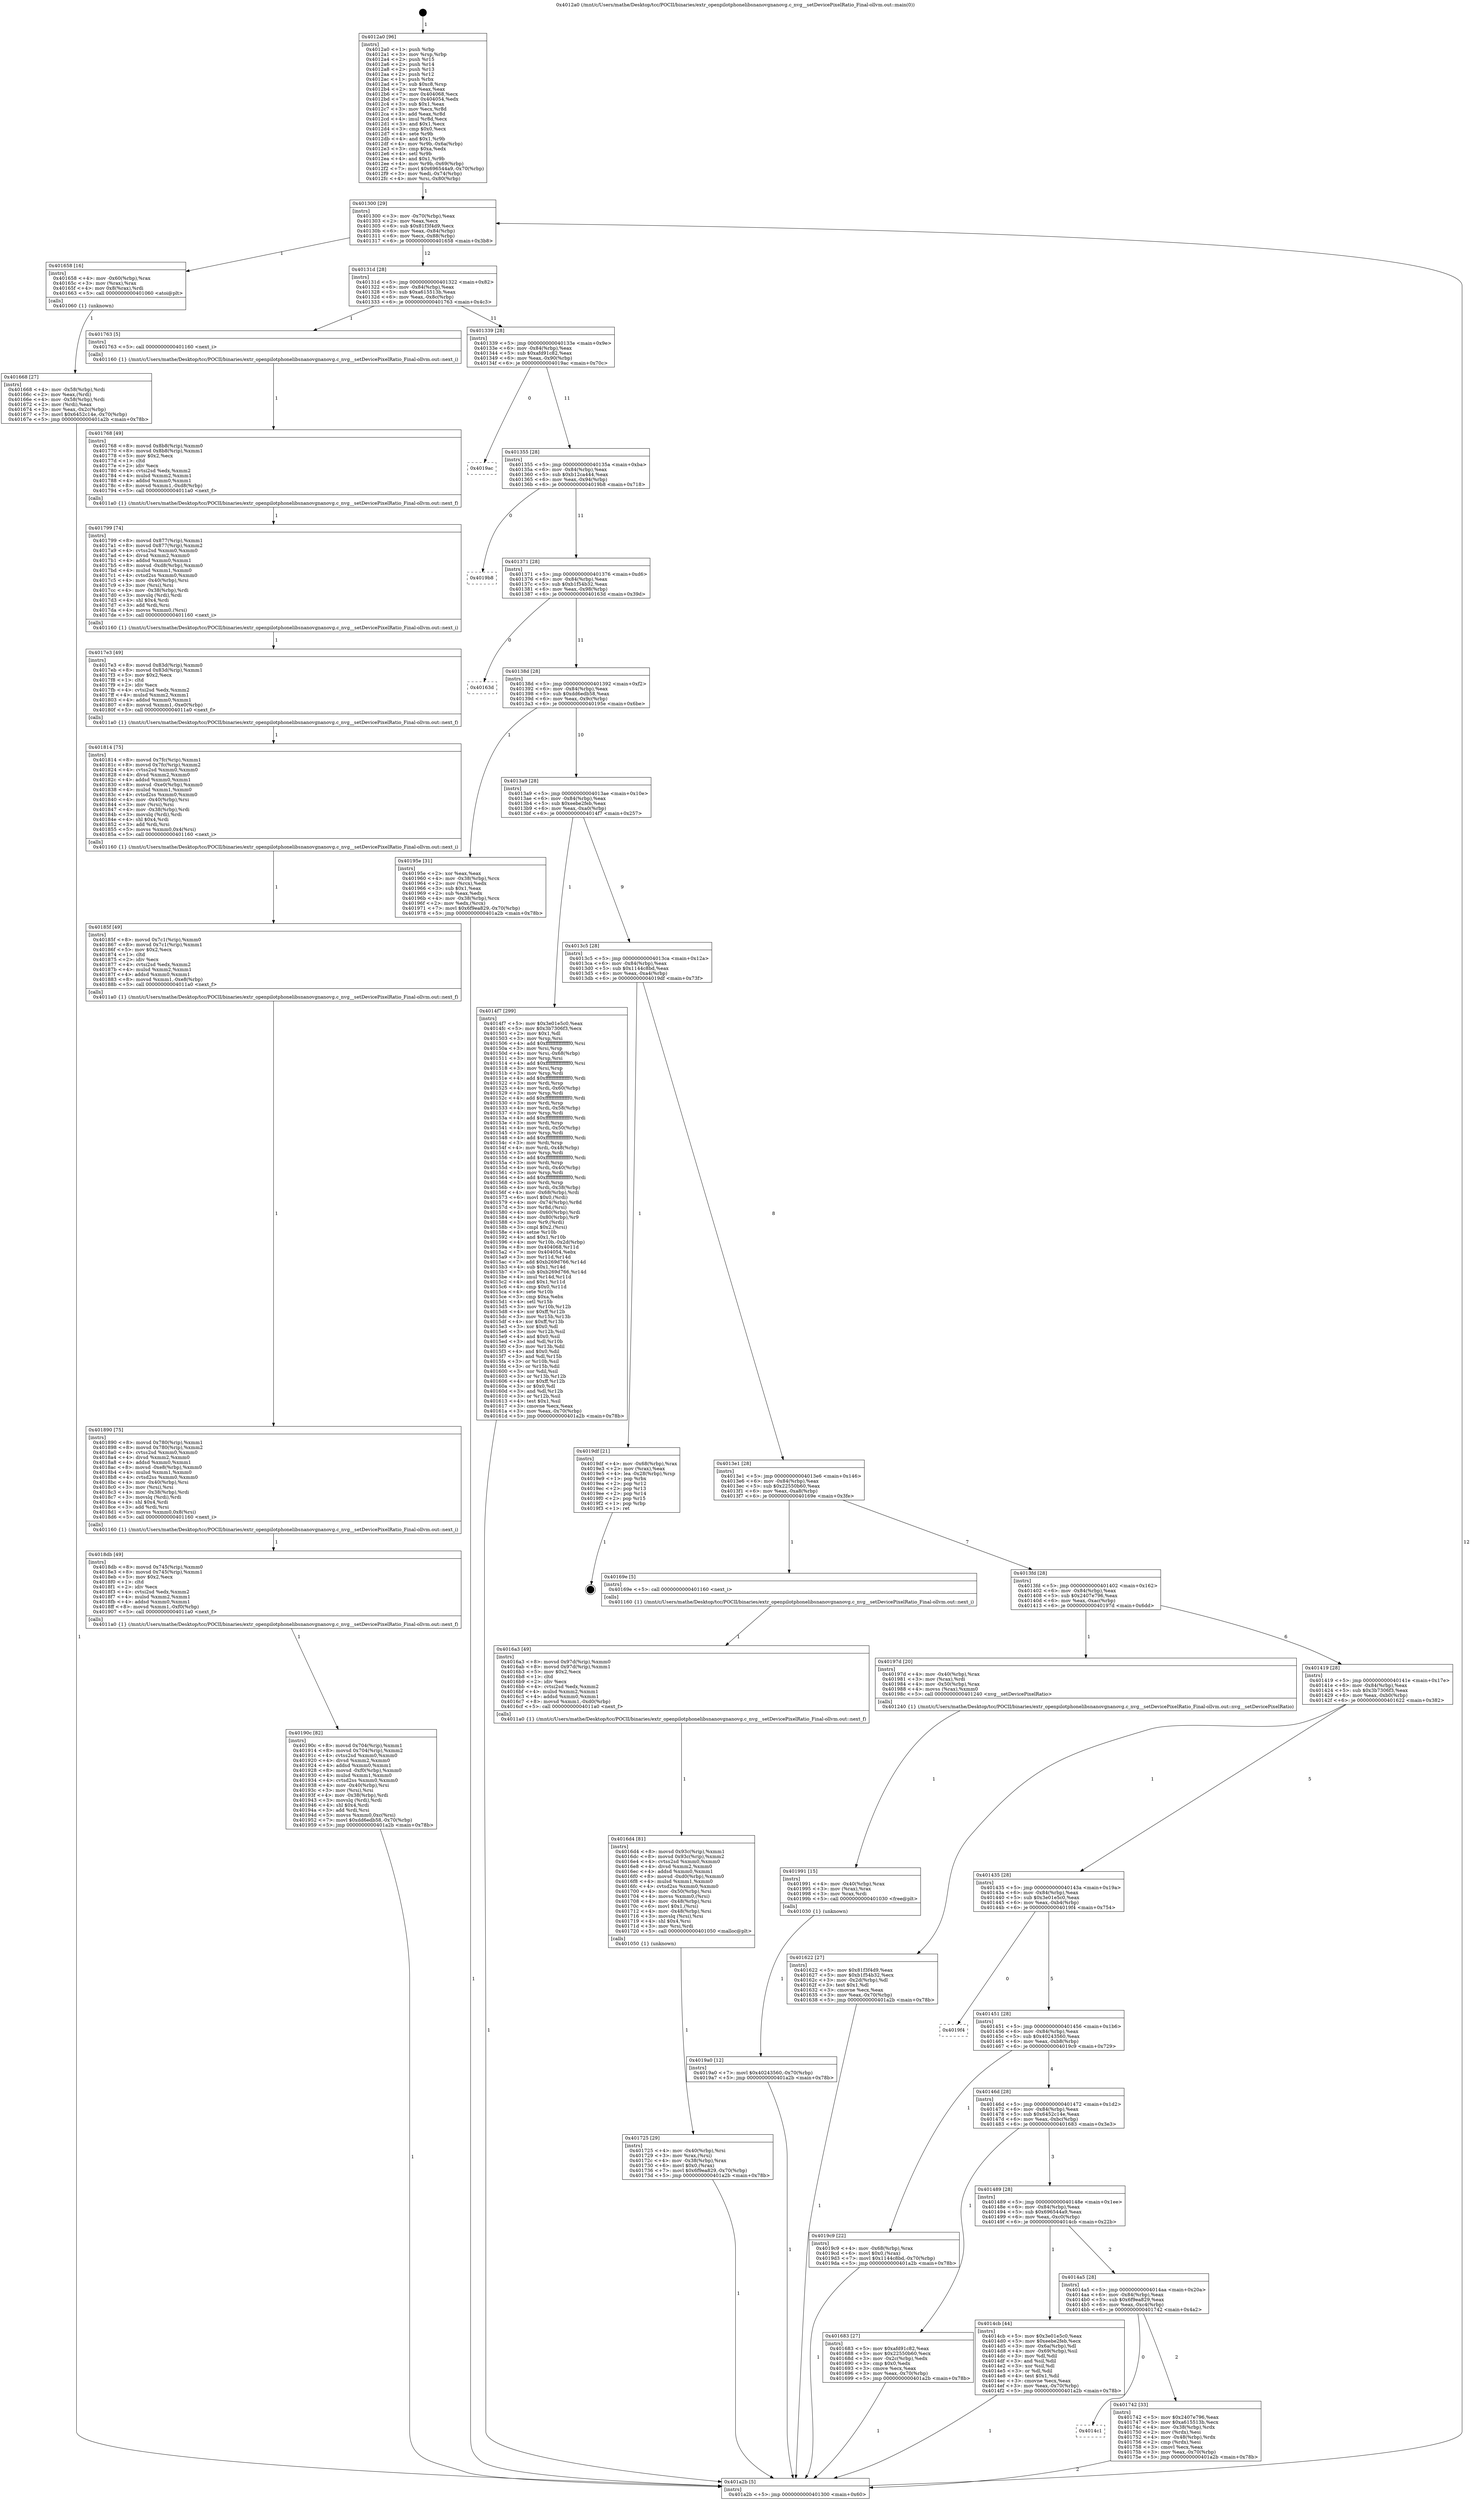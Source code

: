 digraph "0x4012a0" {
  label = "0x4012a0 (/mnt/c/Users/mathe/Desktop/tcc/POCII/binaries/extr_openpilotphonelibsnanovgnanovg.c_nvg__setDevicePixelRatio_Final-ollvm.out::main(0))"
  labelloc = "t"
  node[shape=record]

  Entry [label="",width=0.3,height=0.3,shape=circle,fillcolor=black,style=filled]
  "0x401300" [label="{
     0x401300 [29]\l
     | [instrs]\l
     &nbsp;&nbsp;0x401300 \<+3\>: mov -0x70(%rbp),%eax\l
     &nbsp;&nbsp;0x401303 \<+2\>: mov %eax,%ecx\l
     &nbsp;&nbsp;0x401305 \<+6\>: sub $0x81f3f4d9,%ecx\l
     &nbsp;&nbsp;0x40130b \<+6\>: mov %eax,-0x84(%rbp)\l
     &nbsp;&nbsp;0x401311 \<+6\>: mov %ecx,-0x88(%rbp)\l
     &nbsp;&nbsp;0x401317 \<+6\>: je 0000000000401658 \<main+0x3b8\>\l
  }"]
  "0x401658" [label="{
     0x401658 [16]\l
     | [instrs]\l
     &nbsp;&nbsp;0x401658 \<+4\>: mov -0x60(%rbp),%rax\l
     &nbsp;&nbsp;0x40165c \<+3\>: mov (%rax),%rax\l
     &nbsp;&nbsp;0x40165f \<+4\>: mov 0x8(%rax),%rdi\l
     &nbsp;&nbsp;0x401663 \<+5\>: call 0000000000401060 \<atoi@plt\>\l
     | [calls]\l
     &nbsp;&nbsp;0x401060 \{1\} (unknown)\l
  }"]
  "0x40131d" [label="{
     0x40131d [28]\l
     | [instrs]\l
     &nbsp;&nbsp;0x40131d \<+5\>: jmp 0000000000401322 \<main+0x82\>\l
     &nbsp;&nbsp;0x401322 \<+6\>: mov -0x84(%rbp),%eax\l
     &nbsp;&nbsp;0x401328 \<+5\>: sub $0xa615513b,%eax\l
     &nbsp;&nbsp;0x40132d \<+6\>: mov %eax,-0x8c(%rbp)\l
     &nbsp;&nbsp;0x401333 \<+6\>: je 0000000000401763 \<main+0x4c3\>\l
  }"]
  Exit [label="",width=0.3,height=0.3,shape=circle,fillcolor=black,style=filled,peripheries=2]
  "0x401763" [label="{
     0x401763 [5]\l
     | [instrs]\l
     &nbsp;&nbsp;0x401763 \<+5\>: call 0000000000401160 \<next_i\>\l
     | [calls]\l
     &nbsp;&nbsp;0x401160 \{1\} (/mnt/c/Users/mathe/Desktop/tcc/POCII/binaries/extr_openpilotphonelibsnanovgnanovg.c_nvg__setDevicePixelRatio_Final-ollvm.out::next_i)\l
  }"]
  "0x401339" [label="{
     0x401339 [28]\l
     | [instrs]\l
     &nbsp;&nbsp;0x401339 \<+5\>: jmp 000000000040133e \<main+0x9e\>\l
     &nbsp;&nbsp;0x40133e \<+6\>: mov -0x84(%rbp),%eax\l
     &nbsp;&nbsp;0x401344 \<+5\>: sub $0xafd91c82,%eax\l
     &nbsp;&nbsp;0x401349 \<+6\>: mov %eax,-0x90(%rbp)\l
     &nbsp;&nbsp;0x40134f \<+6\>: je 00000000004019ac \<main+0x70c\>\l
  }"]
  "0x4019a0" [label="{
     0x4019a0 [12]\l
     | [instrs]\l
     &nbsp;&nbsp;0x4019a0 \<+7\>: movl $0x40243560,-0x70(%rbp)\l
     &nbsp;&nbsp;0x4019a7 \<+5\>: jmp 0000000000401a2b \<main+0x78b\>\l
  }"]
  "0x4019ac" [label="{
     0x4019ac\l
  }", style=dashed]
  "0x401355" [label="{
     0x401355 [28]\l
     | [instrs]\l
     &nbsp;&nbsp;0x401355 \<+5\>: jmp 000000000040135a \<main+0xba\>\l
     &nbsp;&nbsp;0x40135a \<+6\>: mov -0x84(%rbp),%eax\l
     &nbsp;&nbsp;0x401360 \<+5\>: sub $0xb12ca444,%eax\l
     &nbsp;&nbsp;0x401365 \<+6\>: mov %eax,-0x94(%rbp)\l
     &nbsp;&nbsp;0x40136b \<+6\>: je 00000000004019b8 \<main+0x718\>\l
  }"]
  "0x401991" [label="{
     0x401991 [15]\l
     | [instrs]\l
     &nbsp;&nbsp;0x401991 \<+4\>: mov -0x40(%rbp),%rax\l
     &nbsp;&nbsp;0x401995 \<+3\>: mov (%rax),%rax\l
     &nbsp;&nbsp;0x401998 \<+3\>: mov %rax,%rdi\l
     &nbsp;&nbsp;0x40199b \<+5\>: call 0000000000401030 \<free@plt\>\l
     | [calls]\l
     &nbsp;&nbsp;0x401030 \{1\} (unknown)\l
  }"]
  "0x4019b8" [label="{
     0x4019b8\l
  }", style=dashed]
  "0x401371" [label="{
     0x401371 [28]\l
     | [instrs]\l
     &nbsp;&nbsp;0x401371 \<+5\>: jmp 0000000000401376 \<main+0xd6\>\l
     &nbsp;&nbsp;0x401376 \<+6\>: mov -0x84(%rbp),%eax\l
     &nbsp;&nbsp;0x40137c \<+5\>: sub $0xb1f54b32,%eax\l
     &nbsp;&nbsp;0x401381 \<+6\>: mov %eax,-0x98(%rbp)\l
     &nbsp;&nbsp;0x401387 \<+6\>: je 000000000040163d \<main+0x39d\>\l
  }"]
  "0x40190c" [label="{
     0x40190c [82]\l
     | [instrs]\l
     &nbsp;&nbsp;0x40190c \<+8\>: movsd 0x704(%rip),%xmm1\l
     &nbsp;&nbsp;0x401914 \<+8\>: movsd 0x704(%rip),%xmm2\l
     &nbsp;&nbsp;0x40191c \<+4\>: cvtss2sd %xmm0,%xmm0\l
     &nbsp;&nbsp;0x401920 \<+4\>: divsd %xmm2,%xmm0\l
     &nbsp;&nbsp;0x401924 \<+4\>: addsd %xmm0,%xmm1\l
     &nbsp;&nbsp;0x401928 \<+8\>: movsd -0xf0(%rbp),%xmm0\l
     &nbsp;&nbsp;0x401930 \<+4\>: mulsd %xmm1,%xmm0\l
     &nbsp;&nbsp;0x401934 \<+4\>: cvtsd2ss %xmm0,%xmm0\l
     &nbsp;&nbsp;0x401938 \<+4\>: mov -0x40(%rbp),%rsi\l
     &nbsp;&nbsp;0x40193c \<+3\>: mov (%rsi),%rsi\l
     &nbsp;&nbsp;0x40193f \<+4\>: mov -0x38(%rbp),%rdi\l
     &nbsp;&nbsp;0x401943 \<+3\>: movslq (%rdi),%rdi\l
     &nbsp;&nbsp;0x401946 \<+4\>: shl $0x4,%rdi\l
     &nbsp;&nbsp;0x40194a \<+3\>: add %rdi,%rsi\l
     &nbsp;&nbsp;0x40194d \<+5\>: movss %xmm0,0xc(%rsi)\l
     &nbsp;&nbsp;0x401952 \<+7\>: movl $0xdd6edb58,-0x70(%rbp)\l
     &nbsp;&nbsp;0x401959 \<+5\>: jmp 0000000000401a2b \<main+0x78b\>\l
  }"]
  "0x40163d" [label="{
     0x40163d\l
  }", style=dashed]
  "0x40138d" [label="{
     0x40138d [28]\l
     | [instrs]\l
     &nbsp;&nbsp;0x40138d \<+5\>: jmp 0000000000401392 \<main+0xf2\>\l
     &nbsp;&nbsp;0x401392 \<+6\>: mov -0x84(%rbp),%eax\l
     &nbsp;&nbsp;0x401398 \<+5\>: sub $0xdd6edb58,%eax\l
     &nbsp;&nbsp;0x40139d \<+6\>: mov %eax,-0x9c(%rbp)\l
     &nbsp;&nbsp;0x4013a3 \<+6\>: je 000000000040195e \<main+0x6be\>\l
  }"]
  "0x4018db" [label="{
     0x4018db [49]\l
     | [instrs]\l
     &nbsp;&nbsp;0x4018db \<+8\>: movsd 0x745(%rip),%xmm0\l
     &nbsp;&nbsp;0x4018e3 \<+8\>: movsd 0x745(%rip),%xmm1\l
     &nbsp;&nbsp;0x4018eb \<+5\>: mov $0x2,%ecx\l
     &nbsp;&nbsp;0x4018f0 \<+1\>: cltd\l
     &nbsp;&nbsp;0x4018f1 \<+2\>: idiv %ecx\l
     &nbsp;&nbsp;0x4018f3 \<+4\>: cvtsi2sd %edx,%xmm2\l
     &nbsp;&nbsp;0x4018f7 \<+4\>: mulsd %xmm2,%xmm1\l
     &nbsp;&nbsp;0x4018fb \<+4\>: addsd %xmm0,%xmm1\l
     &nbsp;&nbsp;0x4018ff \<+8\>: movsd %xmm1,-0xf0(%rbp)\l
     &nbsp;&nbsp;0x401907 \<+5\>: call 00000000004011a0 \<next_f\>\l
     | [calls]\l
     &nbsp;&nbsp;0x4011a0 \{1\} (/mnt/c/Users/mathe/Desktop/tcc/POCII/binaries/extr_openpilotphonelibsnanovgnanovg.c_nvg__setDevicePixelRatio_Final-ollvm.out::next_f)\l
  }"]
  "0x40195e" [label="{
     0x40195e [31]\l
     | [instrs]\l
     &nbsp;&nbsp;0x40195e \<+2\>: xor %eax,%eax\l
     &nbsp;&nbsp;0x401960 \<+4\>: mov -0x38(%rbp),%rcx\l
     &nbsp;&nbsp;0x401964 \<+2\>: mov (%rcx),%edx\l
     &nbsp;&nbsp;0x401966 \<+3\>: sub $0x1,%eax\l
     &nbsp;&nbsp;0x401969 \<+2\>: sub %eax,%edx\l
     &nbsp;&nbsp;0x40196b \<+4\>: mov -0x38(%rbp),%rcx\l
     &nbsp;&nbsp;0x40196f \<+2\>: mov %edx,(%rcx)\l
     &nbsp;&nbsp;0x401971 \<+7\>: movl $0x6f9ea829,-0x70(%rbp)\l
     &nbsp;&nbsp;0x401978 \<+5\>: jmp 0000000000401a2b \<main+0x78b\>\l
  }"]
  "0x4013a9" [label="{
     0x4013a9 [28]\l
     | [instrs]\l
     &nbsp;&nbsp;0x4013a9 \<+5\>: jmp 00000000004013ae \<main+0x10e\>\l
     &nbsp;&nbsp;0x4013ae \<+6\>: mov -0x84(%rbp),%eax\l
     &nbsp;&nbsp;0x4013b4 \<+5\>: sub $0xeebe2feb,%eax\l
     &nbsp;&nbsp;0x4013b9 \<+6\>: mov %eax,-0xa0(%rbp)\l
     &nbsp;&nbsp;0x4013bf \<+6\>: je 00000000004014f7 \<main+0x257\>\l
  }"]
  "0x401890" [label="{
     0x401890 [75]\l
     | [instrs]\l
     &nbsp;&nbsp;0x401890 \<+8\>: movsd 0x780(%rip),%xmm1\l
     &nbsp;&nbsp;0x401898 \<+8\>: movsd 0x780(%rip),%xmm2\l
     &nbsp;&nbsp;0x4018a0 \<+4\>: cvtss2sd %xmm0,%xmm0\l
     &nbsp;&nbsp;0x4018a4 \<+4\>: divsd %xmm2,%xmm0\l
     &nbsp;&nbsp;0x4018a8 \<+4\>: addsd %xmm0,%xmm1\l
     &nbsp;&nbsp;0x4018ac \<+8\>: movsd -0xe8(%rbp),%xmm0\l
     &nbsp;&nbsp;0x4018b4 \<+4\>: mulsd %xmm1,%xmm0\l
     &nbsp;&nbsp;0x4018b8 \<+4\>: cvtsd2ss %xmm0,%xmm0\l
     &nbsp;&nbsp;0x4018bc \<+4\>: mov -0x40(%rbp),%rsi\l
     &nbsp;&nbsp;0x4018c0 \<+3\>: mov (%rsi),%rsi\l
     &nbsp;&nbsp;0x4018c3 \<+4\>: mov -0x38(%rbp),%rdi\l
     &nbsp;&nbsp;0x4018c7 \<+3\>: movslq (%rdi),%rdi\l
     &nbsp;&nbsp;0x4018ca \<+4\>: shl $0x4,%rdi\l
     &nbsp;&nbsp;0x4018ce \<+3\>: add %rdi,%rsi\l
     &nbsp;&nbsp;0x4018d1 \<+5\>: movss %xmm0,0x8(%rsi)\l
     &nbsp;&nbsp;0x4018d6 \<+5\>: call 0000000000401160 \<next_i\>\l
     | [calls]\l
     &nbsp;&nbsp;0x401160 \{1\} (/mnt/c/Users/mathe/Desktop/tcc/POCII/binaries/extr_openpilotphonelibsnanovgnanovg.c_nvg__setDevicePixelRatio_Final-ollvm.out::next_i)\l
  }"]
  "0x4014f7" [label="{
     0x4014f7 [299]\l
     | [instrs]\l
     &nbsp;&nbsp;0x4014f7 \<+5\>: mov $0x3e01e5c0,%eax\l
     &nbsp;&nbsp;0x4014fc \<+5\>: mov $0x3b7306f3,%ecx\l
     &nbsp;&nbsp;0x401501 \<+2\>: mov $0x1,%dl\l
     &nbsp;&nbsp;0x401503 \<+3\>: mov %rsp,%rsi\l
     &nbsp;&nbsp;0x401506 \<+4\>: add $0xfffffffffffffff0,%rsi\l
     &nbsp;&nbsp;0x40150a \<+3\>: mov %rsi,%rsp\l
     &nbsp;&nbsp;0x40150d \<+4\>: mov %rsi,-0x68(%rbp)\l
     &nbsp;&nbsp;0x401511 \<+3\>: mov %rsp,%rsi\l
     &nbsp;&nbsp;0x401514 \<+4\>: add $0xfffffffffffffff0,%rsi\l
     &nbsp;&nbsp;0x401518 \<+3\>: mov %rsi,%rsp\l
     &nbsp;&nbsp;0x40151b \<+3\>: mov %rsp,%rdi\l
     &nbsp;&nbsp;0x40151e \<+4\>: add $0xfffffffffffffff0,%rdi\l
     &nbsp;&nbsp;0x401522 \<+3\>: mov %rdi,%rsp\l
     &nbsp;&nbsp;0x401525 \<+4\>: mov %rdi,-0x60(%rbp)\l
     &nbsp;&nbsp;0x401529 \<+3\>: mov %rsp,%rdi\l
     &nbsp;&nbsp;0x40152c \<+4\>: add $0xfffffffffffffff0,%rdi\l
     &nbsp;&nbsp;0x401530 \<+3\>: mov %rdi,%rsp\l
     &nbsp;&nbsp;0x401533 \<+4\>: mov %rdi,-0x58(%rbp)\l
     &nbsp;&nbsp;0x401537 \<+3\>: mov %rsp,%rdi\l
     &nbsp;&nbsp;0x40153a \<+4\>: add $0xfffffffffffffff0,%rdi\l
     &nbsp;&nbsp;0x40153e \<+3\>: mov %rdi,%rsp\l
     &nbsp;&nbsp;0x401541 \<+4\>: mov %rdi,-0x50(%rbp)\l
     &nbsp;&nbsp;0x401545 \<+3\>: mov %rsp,%rdi\l
     &nbsp;&nbsp;0x401548 \<+4\>: add $0xfffffffffffffff0,%rdi\l
     &nbsp;&nbsp;0x40154c \<+3\>: mov %rdi,%rsp\l
     &nbsp;&nbsp;0x40154f \<+4\>: mov %rdi,-0x48(%rbp)\l
     &nbsp;&nbsp;0x401553 \<+3\>: mov %rsp,%rdi\l
     &nbsp;&nbsp;0x401556 \<+4\>: add $0xfffffffffffffff0,%rdi\l
     &nbsp;&nbsp;0x40155a \<+3\>: mov %rdi,%rsp\l
     &nbsp;&nbsp;0x40155d \<+4\>: mov %rdi,-0x40(%rbp)\l
     &nbsp;&nbsp;0x401561 \<+3\>: mov %rsp,%rdi\l
     &nbsp;&nbsp;0x401564 \<+4\>: add $0xfffffffffffffff0,%rdi\l
     &nbsp;&nbsp;0x401568 \<+3\>: mov %rdi,%rsp\l
     &nbsp;&nbsp;0x40156b \<+4\>: mov %rdi,-0x38(%rbp)\l
     &nbsp;&nbsp;0x40156f \<+4\>: mov -0x68(%rbp),%rdi\l
     &nbsp;&nbsp;0x401573 \<+6\>: movl $0x0,(%rdi)\l
     &nbsp;&nbsp;0x401579 \<+4\>: mov -0x74(%rbp),%r8d\l
     &nbsp;&nbsp;0x40157d \<+3\>: mov %r8d,(%rsi)\l
     &nbsp;&nbsp;0x401580 \<+4\>: mov -0x60(%rbp),%rdi\l
     &nbsp;&nbsp;0x401584 \<+4\>: mov -0x80(%rbp),%r9\l
     &nbsp;&nbsp;0x401588 \<+3\>: mov %r9,(%rdi)\l
     &nbsp;&nbsp;0x40158b \<+3\>: cmpl $0x2,(%rsi)\l
     &nbsp;&nbsp;0x40158e \<+4\>: setne %r10b\l
     &nbsp;&nbsp;0x401592 \<+4\>: and $0x1,%r10b\l
     &nbsp;&nbsp;0x401596 \<+4\>: mov %r10b,-0x2d(%rbp)\l
     &nbsp;&nbsp;0x40159a \<+8\>: mov 0x404068,%r11d\l
     &nbsp;&nbsp;0x4015a2 \<+7\>: mov 0x404054,%ebx\l
     &nbsp;&nbsp;0x4015a9 \<+3\>: mov %r11d,%r14d\l
     &nbsp;&nbsp;0x4015ac \<+7\>: add $0xb269d766,%r14d\l
     &nbsp;&nbsp;0x4015b3 \<+4\>: sub $0x1,%r14d\l
     &nbsp;&nbsp;0x4015b7 \<+7\>: sub $0xb269d766,%r14d\l
     &nbsp;&nbsp;0x4015be \<+4\>: imul %r14d,%r11d\l
     &nbsp;&nbsp;0x4015c2 \<+4\>: and $0x1,%r11d\l
     &nbsp;&nbsp;0x4015c6 \<+4\>: cmp $0x0,%r11d\l
     &nbsp;&nbsp;0x4015ca \<+4\>: sete %r10b\l
     &nbsp;&nbsp;0x4015ce \<+3\>: cmp $0xa,%ebx\l
     &nbsp;&nbsp;0x4015d1 \<+4\>: setl %r15b\l
     &nbsp;&nbsp;0x4015d5 \<+3\>: mov %r10b,%r12b\l
     &nbsp;&nbsp;0x4015d8 \<+4\>: xor $0xff,%r12b\l
     &nbsp;&nbsp;0x4015dc \<+3\>: mov %r15b,%r13b\l
     &nbsp;&nbsp;0x4015df \<+4\>: xor $0xff,%r13b\l
     &nbsp;&nbsp;0x4015e3 \<+3\>: xor $0x0,%dl\l
     &nbsp;&nbsp;0x4015e6 \<+3\>: mov %r12b,%sil\l
     &nbsp;&nbsp;0x4015e9 \<+4\>: and $0x0,%sil\l
     &nbsp;&nbsp;0x4015ed \<+3\>: and %dl,%r10b\l
     &nbsp;&nbsp;0x4015f0 \<+3\>: mov %r13b,%dil\l
     &nbsp;&nbsp;0x4015f3 \<+4\>: and $0x0,%dil\l
     &nbsp;&nbsp;0x4015f7 \<+3\>: and %dl,%r15b\l
     &nbsp;&nbsp;0x4015fa \<+3\>: or %r10b,%sil\l
     &nbsp;&nbsp;0x4015fd \<+3\>: or %r15b,%dil\l
     &nbsp;&nbsp;0x401600 \<+3\>: xor %dil,%sil\l
     &nbsp;&nbsp;0x401603 \<+3\>: or %r13b,%r12b\l
     &nbsp;&nbsp;0x401606 \<+4\>: xor $0xff,%r12b\l
     &nbsp;&nbsp;0x40160a \<+3\>: or $0x0,%dl\l
     &nbsp;&nbsp;0x40160d \<+3\>: and %dl,%r12b\l
     &nbsp;&nbsp;0x401610 \<+3\>: or %r12b,%sil\l
     &nbsp;&nbsp;0x401613 \<+4\>: test $0x1,%sil\l
     &nbsp;&nbsp;0x401617 \<+3\>: cmovne %ecx,%eax\l
     &nbsp;&nbsp;0x40161a \<+3\>: mov %eax,-0x70(%rbp)\l
     &nbsp;&nbsp;0x40161d \<+5\>: jmp 0000000000401a2b \<main+0x78b\>\l
  }"]
  "0x4013c5" [label="{
     0x4013c5 [28]\l
     | [instrs]\l
     &nbsp;&nbsp;0x4013c5 \<+5\>: jmp 00000000004013ca \<main+0x12a\>\l
     &nbsp;&nbsp;0x4013ca \<+6\>: mov -0x84(%rbp),%eax\l
     &nbsp;&nbsp;0x4013d0 \<+5\>: sub $0x1144c8bd,%eax\l
     &nbsp;&nbsp;0x4013d5 \<+6\>: mov %eax,-0xa4(%rbp)\l
     &nbsp;&nbsp;0x4013db \<+6\>: je 00000000004019df \<main+0x73f\>\l
  }"]
  "0x40185f" [label="{
     0x40185f [49]\l
     | [instrs]\l
     &nbsp;&nbsp;0x40185f \<+8\>: movsd 0x7c1(%rip),%xmm0\l
     &nbsp;&nbsp;0x401867 \<+8\>: movsd 0x7c1(%rip),%xmm1\l
     &nbsp;&nbsp;0x40186f \<+5\>: mov $0x2,%ecx\l
     &nbsp;&nbsp;0x401874 \<+1\>: cltd\l
     &nbsp;&nbsp;0x401875 \<+2\>: idiv %ecx\l
     &nbsp;&nbsp;0x401877 \<+4\>: cvtsi2sd %edx,%xmm2\l
     &nbsp;&nbsp;0x40187b \<+4\>: mulsd %xmm2,%xmm1\l
     &nbsp;&nbsp;0x40187f \<+4\>: addsd %xmm0,%xmm1\l
     &nbsp;&nbsp;0x401883 \<+8\>: movsd %xmm1,-0xe8(%rbp)\l
     &nbsp;&nbsp;0x40188b \<+5\>: call 00000000004011a0 \<next_f\>\l
     | [calls]\l
     &nbsp;&nbsp;0x4011a0 \{1\} (/mnt/c/Users/mathe/Desktop/tcc/POCII/binaries/extr_openpilotphonelibsnanovgnanovg.c_nvg__setDevicePixelRatio_Final-ollvm.out::next_f)\l
  }"]
  "0x4019df" [label="{
     0x4019df [21]\l
     | [instrs]\l
     &nbsp;&nbsp;0x4019df \<+4\>: mov -0x68(%rbp),%rax\l
     &nbsp;&nbsp;0x4019e3 \<+2\>: mov (%rax),%eax\l
     &nbsp;&nbsp;0x4019e5 \<+4\>: lea -0x28(%rbp),%rsp\l
     &nbsp;&nbsp;0x4019e9 \<+1\>: pop %rbx\l
     &nbsp;&nbsp;0x4019ea \<+2\>: pop %r12\l
     &nbsp;&nbsp;0x4019ec \<+2\>: pop %r13\l
     &nbsp;&nbsp;0x4019ee \<+2\>: pop %r14\l
     &nbsp;&nbsp;0x4019f0 \<+2\>: pop %r15\l
     &nbsp;&nbsp;0x4019f2 \<+1\>: pop %rbp\l
     &nbsp;&nbsp;0x4019f3 \<+1\>: ret\l
  }"]
  "0x4013e1" [label="{
     0x4013e1 [28]\l
     | [instrs]\l
     &nbsp;&nbsp;0x4013e1 \<+5\>: jmp 00000000004013e6 \<main+0x146\>\l
     &nbsp;&nbsp;0x4013e6 \<+6\>: mov -0x84(%rbp),%eax\l
     &nbsp;&nbsp;0x4013ec \<+5\>: sub $0x22550b60,%eax\l
     &nbsp;&nbsp;0x4013f1 \<+6\>: mov %eax,-0xa8(%rbp)\l
     &nbsp;&nbsp;0x4013f7 \<+6\>: je 000000000040169e \<main+0x3fe\>\l
  }"]
  "0x401814" [label="{
     0x401814 [75]\l
     | [instrs]\l
     &nbsp;&nbsp;0x401814 \<+8\>: movsd 0x7fc(%rip),%xmm1\l
     &nbsp;&nbsp;0x40181c \<+8\>: movsd 0x7fc(%rip),%xmm2\l
     &nbsp;&nbsp;0x401824 \<+4\>: cvtss2sd %xmm0,%xmm0\l
     &nbsp;&nbsp;0x401828 \<+4\>: divsd %xmm2,%xmm0\l
     &nbsp;&nbsp;0x40182c \<+4\>: addsd %xmm0,%xmm1\l
     &nbsp;&nbsp;0x401830 \<+8\>: movsd -0xe0(%rbp),%xmm0\l
     &nbsp;&nbsp;0x401838 \<+4\>: mulsd %xmm1,%xmm0\l
     &nbsp;&nbsp;0x40183c \<+4\>: cvtsd2ss %xmm0,%xmm0\l
     &nbsp;&nbsp;0x401840 \<+4\>: mov -0x40(%rbp),%rsi\l
     &nbsp;&nbsp;0x401844 \<+3\>: mov (%rsi),%rsi\l
     &nbsp;&nbsp;0x401847 \<+4\>: mov -0x38(%rbp),%rdi\l
     &nbsp;&nbsp;0x40184b \<+3\>: movslq (%rdi),%rdi\l
     &nbsp;&nbsp;0x40184e \<+4\>: shl $0x4,%rdi\l
     &nbsp;&nbsp;0x401852 \<+3\>: add %rdi,%rsi\l
     &nbsp;&nbsp;0x401855 \<+5\>: movss %xmm0,0x4(%rsi)\l
     &nbsp;&nbsp;0x40185a \<+5\>: call 0000000000401160 \<next_i\>\l
     | [calls]\l
     &nbsp;&nbsp;0x401160 \{1\} (/mnt/c/Users/mathe/Desktop/tcc/POCII/binaries/extr_openpilotphonelibsnanovgnanovg.c_nvg__setDevicePixelRatio_Final-ollvm.out::next_i)\l
  }"]
  "0x40169e" [label="{
     0x40169e [5]\l
     | [instrs]\l
     &nbsp;&nbsp;0x40169e \<+5\>: call 0000000000401160 \<next_i\>\l
     | [calls]\l
     &nbsp;&nbsp;0x401160 \{1\} (/mnt/c/Users/mathe/Desktop/tcc/POCII/binaries/extr_openpilotphonelibsnanovgnanovg.c_nvg__setDevicePixelRatio_Final-ollvm.out::next_i)\l
  }"]
  "0x4013fd" [label="{
     0x4013fd [28]\l
     | [instrs]\l
     &nbsp;&nbsp;0x4013fd \<+5\>: jmp 0000000000401402 \<main+0x162\>\l
     &nbsp;&nbsp;0x401402 \<+6\>: mov -0x84(%rbp),%eax\l
     &nbsp;&nbsp;0x401408 \<+5\>: sub $0x2407e796,%eax\l
     &nbsp;&nbsp;0x40140d \<+6\>: mov %eax,-0xac(%rbp)\l
     &nbsp;&nbsp;0x401413 \<+6\>: je 000000000040197d \<main+0x6dd\>\l
  }"]
  "0x4017e3" [label="{
     0x4017e3 [49]\l
     | [instrs]\l
     &nbsp;&nbsp;0x4017e3 \<+8\>: movsd 0x83d(%rip),%xmm0\l
     &nbsp;&nbsp;0x4017eb \<+8\>: movsd 0x83d(%rip),%xmm1\l
     &nbsp;&nbsp;0x4017f3 \<+5\>: mov $0x2,%ecx\l
     &nbsp;&nbsp;0x4017f8 \<+1\>: cltd\l
     &nbsp;&nbsp;0x4017f9 \<+2\>: idiv %ecx\l
     &nbsp;&nbsp;0x4017fb \<+4\>: cvtsi2sd %edx,%xmm2\l
     &nbsp;&nbsp;0x4017ff \<+4\>: mulsd %xmm2,%xmm1\l
     &nbsp;&nbsp;0x401803 \<+4\>: addsd %xmm0,%xmm1\l
     &nbsp;&nbsp;0x401807 \<+8\>: movsd %xmm1,-0xe0(%rbp)\l
     &nbsp;&nbsp;0x40180f \<+5\>: call 00000000004011a0 \<next_f\>\l
     | [calls]\l
     &nbsp;&nbsp;0x4011a0 \{1\} (/mnt/c/Users/mathe/Desktop/tcc/POCII/binaries/extr_openpilotphonelibsnanovgnanovg.c_nvg__setDevicePixelRatio_Final-ollvm.out::next_f)\l
  }"]
  "0x40197d" [label="{
     0x40197d [20]\l
     | [instrs]\l
     &nbsp;&nbsp;0x40197d \<+4\>: mov -0x40(%rbp),%rax\l
     &nbsp;&nbsp;0x401981 \<+3\>: mov (%rax),%rdi\l
     &nbsp;&nbsp;0x401984 \<+4\>: mov -0x50(%rbp),%rax\l
     &nbsp;&nbsp;0x401988 \<+4\>: movss (%rax),%xmm0\l
     &nbsp;&nbsp;0x40198c \<+5\>: call 0000000000401240 \<nvg__setDevicePixelRatio\>\l
     | [calls]\l
     &nbsp;&nbsp;0x401240 \{1\} (/mnt/c/Users/mathe/Desktop/tcc/POCII/binaries/extr_openpilotphonelibsnanovgnanovg.c_nvg__setDevicePixelRatio_Final-ollvm.out::nvg__setDevicePixelRatio)\l
  }"]
  "0x401419" [label="{
     0x401419 [28]\l
     | [instrs]\l
     &nbsp;&nbsp;0x401419 \<+5\>: jmp 000000000040141e \<main+0x17e\>\l
     &nbsp;&nbsp;0x40141e \<+6\>: mov -0x84(%rbp),%eax\l
     &nbsp;&nbsp;0x401424 \<+5\>: sub $0x3b7306f3,%eax\l
     &nbsp;&nbsp;0x401429 \<+6\>: mov %eax,-0xb0(%rbp)\l
     &nbsp;&nbsp;0x40142f \<+6\>: je 0000000000401622 \<main+0x382\>\l
  }"]
  "0x401799" [label="{
     0x401799 [74]\l
     | [instrs]\l
     &nbsp;&nbsp;0x401799 \<+8\>: movsd 0x877(%rip),%xmm1\l
     &nbsp;&nbsp;0x4017a1 \<+8\>: movsd 0x877(%rip),%xmm2\l
     &nbsp;&nbsp;0x4017a9 \<+4\>: cvtss2sd %xmm0,%xmm0\l
     &nbsp;&nbsp;0x4017ad \<+4\>: divsd %xmm2,%xmm0\l
     &nbsp;&nbsp;0x4017b1 \<+4\>: addsd %xmm0,%xmm1\l
     &nbsp;&nbsp;0x4017b5 \<+8\>: movsd -0xd8(%rbp),%xmm0\l
     &nbsp;&nbsp;0x4017bd \<+4\>: mulsd %xmm1,%xmm0\l
     &nbsp;&nbsp;0x4017c1 \<+4\>: cvtsd2ss %xmm0,%xmm0\l
     &nbsp;&nbsp;0x4017c5 \<+4\>: mov -0x40(%rbp),%rsi\l
     &nbsp;&nbsp;0x4017c9 \<+3\>: mov (%rsi),%rsi\l
     &nbsp;&nbsp;0x4017cc \<+4\>: mov -0x38(%rbp),%rdi\l
     &nbsp;&nbsp;0x4017d0 \<+3\>: movslq (%rdi),%rdi\l
     &nbsp;&nbsp;0x4017d3 \<+4\>: shl $0x4,%rdi\l
     &nbsp;&nbsp;0x4017d7 \<+3\>: add %rdi,%rsi\l
     &nbsp;&nbsp;0x4017da \<+4\>: movss %xmm0,(%rsi)\l
     &nbsp;&nbsp;0x4017de \<+5\>: call 0000000000401160 \<next_i\>\l
     | [calls]\l
     &nbsp;&nbsp;0x401160 \{1\} (/mnt/c/Users/mathe/Desktop/tcc/POCII/binaries/extr_openpilotphonelibsnanovgnanovg.c_nvg__setDevicePixelRatio_Final-ollvm.out::next_i)\l
  }"]
  "0x401622" [label="{
     0x401622 [27]\l
     | [instrs]\l
     &nbsp;&nbsp;0x401622 \<+5\>: mov $0x81f3f4d9,%eax\l
     &nbsp;&nbsp;0x401627 \<+5\>: mov $0xb1f54b32,%ecx\l
     &nbsp;&nbsp;0x40162c \<+3\>: mov -0x2d(%rbp),%dl\l
     &nbsp;&nbsp;0x40162f \<+3\>: test $0x1,%dl\l
     &nbsp;&nbsp;0x401632 \<+3\>: cmovne %ecx,%eax\l
     &nbsp;&nbsp;0x401635 \<+3\>: mov %eax,-0x70(%rbp)\l
     &nbsp;&nbsp;0x401638 \<+5\>: jmp 0000000000401a2b \<main+0x78b\>\l
  }"]
  "0x401435" [label="{
     0x401435 [28]\l
     | [instrs]\l
     &nbsp;&nbsp;0x401435 \<+5\>: jmp 000000000040143a \<main+0x19a\>\l
     &nbsp;&nbsp;0x40143a \<+6\>: mov -0x84(%rbp),%eax\l
     &nbsp;&nbsp;0x401440 \<+5\>: sub $0x3e01e5c0,%eax\l
     &nbsp;&nbsp;0x401445 \<+6\>: mov %eax,-0xb4(%rbp)\l
     &nbsp;&nbsp;0x40144b \<+6\>: je 00000000004019f4 \<main+0x754\>\l
  }"]
  "0x401768" [label="{
     0x401768 [49]\l
     | [instrs]\l
     &nbsp;&nbsp;0x401768 \<+8\>: movsd 0x8b8(%rip),%xmm0\l
     &nbsp;&nbsp;0x401770 \<+8\>: movsd 0x8b8(%rip),%xmm1\l
     &nbsp;&nbsp;0x401778 \<+5\>: mov $0x2,%ecx\l
     &nbsp;&nbsp;0x40177d \<+1\>: cltd\l
     &nbsp;&nbsp;0x40177e \<+2\>: idiv %ecx\l
     &nbsp;&nbsp;0x401780 \<+4\>: cvtsi2sd %edx,%xmm2\l
     &nbsp;&nbsp;0x401784 \<+4\>: mulsd %xmm2,%xmm1\l
     &nbsp;&nbsp;0x401788 \<+4\>: addsd %xmm0,%xmm1\l
     &nbsp;&nbsp;0x40178c \<+8\>: movsd %xmm1,-0xd8(%rbp)\l
     &nbsp;&nbsp;0x401794 \<+5\>: call 00000000004011a0 \<next_f\>\l
     | [calls]\l
     &nbsp;&nbsp;0x4011a0 \{1\} (/mnt/c/Users/mathe/Desktop/tcc/POCII/binaries/extr_openpilotphonelibsnanovgnanovg.c_nvg__setDevicePixelRatio_Final-ollvm.out::next_f)\l
  }"]
  "0x4019f4" [label="{
     0x4019f4\l
  }", style=dashed]
  "0x401451" [label="{
     0x401451 [28]\l
     | [instrs]\l
     &nbsp;&nbsp;0x401451 \<+5\>: jmp 0000000000401456 \<main+0x1b6\>\l
     &nbsp;&nbsp;0x401456 \<+6\>: mov -0x84(%rbp),%eax\l
     &nbsp;&nbsp;0x40145c \<+5\>: sub $0x40243560,%eax\l
     &nbsp;&nbsp;0x401461 \<+6\>: mov %eax,-0xb8(%rbp)\l
     &nbsp;&nbsp;0x401467 \<+6\>: je 00000000004019c9 \<main+0x729\>\l
  }"]
  "0x4014c1" [label="{
     0x4014c1\l
  }", style=dashed]
  "0x4019c9" [label="{
     0x4019c9 [22]\l
     | [instrs]\l
     &nbsp;&nbsp;0x4019c9 \<+4\>: mov -0x68(%rbp),%rax\l
     &nbsp;&nbsp;0x4019cd \<+6\>: movl $0x0,(%rax)\l
     &nbsp;&nbsp;0x4019d3 \<+7\>: movl $0x1144c8bd,-0x70(%rbp)\l
     &nbsp;&nbsp;0x4019da \<+5\>: jmp 0000000000401a2b \<main+0x78b\>\l
  }"]
  "0x40146d" [label="{
     0x40146d [28]\l
     | [instrs]\l
     &nbsp;&nbsp;0x40146d \<+5\>: jmp 0000000000401472 \<main+0x1d2\>\l
     &nbsp;&nbsp;0x401472 \<+6\>: mov -0x84(%rbp),%eax\l
     &nbsp;&nbsp;0x401478 \<+5\>: sub $0x6452c14e,%eax\l
     &nbsp;&nbsp;0x40147d \<+6\>: mov %eax,-0xbc(%rbp)\l
     &nbsp;&nbsp;0x401483 \<+6\>: je 0000000000401683 \<main+0x3e3\>\l
  }"]
  "0x401742" [label="{
     0x401742 [33]\l
     | [instrs]\l
     &nbsp;&nbsp;0x401742 \<+5\>: mov $0x2407e796,%eax\l
     &nbsp;&nbsp;0x401747 \<+5\>: mov $0xa615513b,%ecx\l
     &nbsp;&nbsp;0x40174c \<+4\>: mov -0x38(%rbp),%rdx\l
     &nbsp;&nbsp;0x401750 \<+2\>: mov (%rdx),%esi\l
     &nbsp;&nbsp;0x401752 \<+4\>: mov -0x48(%rbp),%rdx\l
     &nbsp;&nbsp;0x401756 \<+2\>: cmp (%rdx),%esi\l
     &nbsp;&nbsp;0x401758 \<+3\>: cmovl %ecx,%eax\l
     &nbsp;&nbsp;0x40175b \<+3\>: mov %eax,-0x70(%rbp)\l
     &nbsp;&nbsp;0x40175e \<+5\>: jmp 0000000000401a2b \<main+0x78b\>\l
  }"]
  "0x401683" [label="{
     0x401683 [27]\l
     | [instrs]\l
     &nbsp;&nbsp;0x401683 \<+5\>: mov $0xafd91c82,%eax\l
     &nbsp;&nbsp;0x401688 \<+5\>: mov $0x22550b60,%ecx\l
     &nbsp;&nbsp;0x40168d \<+3\>: mov -0x2c(%rbp),%edx\l
     &nbsp;&nbsp;0x401690 \<+3\>: cmp $0x0,%edx\l
     &nbsp;&nbsp;0x401693 \<+3\>: cmove %ecx,%eax\l
     &nbsp;&nbsp;0x401696 \<+3\>: mov %eax,-0x70(%rbp)\l
     &nbsp;&nbsp;0x401699 \<+5\>: jmp 0000000000401a2b \<main+0x78b\>\l
  }"]
  "0x401489" [label="{
     0x401489 [28]\l
     | [instrs]\l
     &nbsp;&nbsp;0x401489 \<+5\>: jmp 000000000040148e \<main+0x1ee\>\l
     &nbsp;&nbsp;0x40148e \<+6\>: mov -0x84(%rbp),%eax\l
     &nbsp;&nbsp;0x401494 \<+5\>: sub $0x696544a9,%eax\l
     &nbsp;&nbsp;0x401499 \<+6\>: mov %eax,-0xc0(%rbp)\l
     &nbsp;&nbsp;0x40149f \<+6\>: je 00000000004014cb \<main+0x22b\>\l
  }"]
  "0x401725" [label="{
     0x401725 [29]\l
     | [instrs]\l
     &nbsp;&nbsp;0x401725 \<+4\>: mov -0x40(%rbp),%rsi\l
     &nbsp;&nbsp;0x401729 \<+3\>: mov %rax,(%rsi)\l
     &nbsp;&nbsp;0x40172c \<+4\>: mov -0x38(%rbp),%rax\l
     &nbsp;&nbsp;0x401730 \<+6\>: movl $0x0,(%rax)\l
     &nbsp;&nbsp;0x401736 \<+7\>: movl $0x6f9ea829,-0x70(%rbp)\l
     &nbsp;&nbsp;0x40173d \<+5\>: jmp 0000000000401a2b \<main+0x78b\>\l
  }"]
  "0x4014cb" [label="{
     0x4014cb [44]\l
     | [instrs]\l
     &nbsp;&nbsp;0x4014cb \<+5\>: mov $0x3e01e5c0,%eax\l
     &nbsp;&nbsp;0x4014d0 \<+5\>: mov $0xeebe2feb,%ecx\l
     &nbsp;&nbsp;0x4014d5 \<+3\>: mov -0x6a(%rbp),%dl\l
     &nbsp;&nbsp;0x4014d8 \<+4\>: mov -0x69(%rbp),%sil\l
     &nbsp;&nbsp;0x4014dc \<+3\>: mov %dl,%dil\l
     &nbsp;&nbsp;0x4014df \<+3\>: and %sil,%dil\l
     &nbsp;&nbsp;0x4014e2 \<+3\>: xor %sil,%dl\l
     &nbsp;&nbsp;0x4014e5 \<+3\>: or %dl,%dil\l
     &nbsp;&nbsp;0x4014e8 \<+4\>: test $0x1,%dil\l
     &nbsp;&nbsp;0x4014ec \<+3\>: cmovne %ecx,%eax\l
     &nbsp;&nbsp;0x4014ef \<+3\>: mov %eax,-0x70(%rbp)\l
     &nbsp;&nbsp;0x4014f2 \<+5\>: jmp 0000000000401a2b \<main+0x78b\>\l
  }"]
  "0x4014a5" [label="{
     0x4014a5 [28]\l
     | [instrs]\l
     &nbsp;&nbsp;0x4014a5 \<+5\>: jmp 00000000004014aa \<main+0x20a\>\l
     &nbsp;&nbsp;0x4014aa \<+6\>: mov -0x84(%rbp),%eax\l
     &nbsp;&nbsp;0x4014b0 \<+5\>: sub $0x6f9ea829,%eax\l
     &nbsp;&nbsp;0x4014b5 \<+6\>: mov %eax,-0xc4(%rbp)\l
     &nbsp;&nbsp;0x4014bb \<+6\>: je 0000000000401742 \<main+0x4a2\>\l
  }"]
  "0x401a2b" [label="{
     0x401a2b [5]\l
     | [instrs]\l
     &nbsp;&nbsp;0x401a2b \<+5\>: jmp 0000000000401300 \<main+0x60\>\l
  }"]
  "0x4012a0" [label="{
     0x4012a0 [96]\l
     | [instrs]\l
     &nbsp;&nbsp;0x4012a0 \<+1\>: push %rbp\l
     &nbsp;&nbsp;0x4012a1 \<+3\>: mov %rsp,%rbp\l
     &nbsp;&nbsp;0x4012a4 \<+2\>: push %r15\l
     &nbsp;&nbsp;0x4012a6 \<+2\>: push %r14\l
     &nbsp;&nbsp;0x4012a8 \<+2\>: push %r13\l
     &nbsp;&nbsp;0x4012aa \<+2\>: push %r12\l
     &nbsp;&nbsp;0x4012ac \<+1\>: push %rbx\l
     &nbsp;&nbsp;0x4012ad \<+7\>: sub $0xc8,%rsp\l
     &nbsp;&nbsp;0x4012b4 \<+2\>: xor %eax,%eax\l
     &nbsp;&nbsp;0x4012b6 \<+7\>: mov 0x404068,%ecx\l
     &nbsp;&nbsp;0x4012bd \<+7\>: mov 0x404054,%edx\l
     &nbsp;&nbsp;0x4012c4 \<+3\>: sub $0x1,%eax\l
     &nbsp;&nbsp;0x4012c7 \<+3\>: mov %ecx,%r8d\l
     &nbsp;&nbsp;0x4012ca \<+3\>: add %eax,%r8d\l
     &nbsp;&nbsp;0x4012cd \<+4\>: imul %r8d,%ecx\l
     &nbsp;&nbsp;0x4012d1 \<+3\>: and $0x1,%ecx\l
     &nbsp;&nbsp;0x4012d4 \<+3\>: cmp $0x0,%ecx\l
     &nbsp;&nbsp;0x4012d7 \<+4\>: sete %r9b\l
     &nbsp;&nbsp;0x4012db \<+4\>: and $0x1,%r9b\l
     &nbsp;&nbsp;0x4012df \<+4\>: mov %r9b,-0x6a(%rbp)\l
     &nbsp;&nbsp;0x4012e3 \<+3\>: cmp $0xa,%edx\l
     &nbsp;&nbsp;0x4012e6 \<+4\>: setl %r9b\l
     &nbsp;&nbsp;0x4012ea \<+4\>: and $0x1,%r9b\l
     &nbsp;&nbsp;0x4012ee \<+4\>: mov %r9b,-0x69(%rbp)\l
     &nbsp;&nbsp;0x4012f2 \<+7\>: movl $0x696544a9,-0x70(%rbp)\l
     &nbsp;&nbsp;0x4012f9 \<+3\>: mov %edi,-0x74(%rbp)\l
     &nbsp;&nbsp;0x4012fc \<+4\>: mov %rsi,-0x80(%rbp)\l
  }"]
  "0x4016d4" [label="{
     0x4016d4 [81]\l
     | [instrs]\l
     &nbsp;&nbsp;0x4016d4 \<+8\>: movsd 0x93c(%rip),%xmm1\l
     &nbsp;&nbsp;0x4016dc \<+8\>: movsd 0x93c(%rip),%xmm2\l
     &nbsp;&nbsp;0x4016e4 \<+4\>: cvtss2sd %xmm0,%xmm0\l
     &nbsp;&nbsp;0x4016e8 \<+4\>: divsd %xmm2,%xmm0\l
     &nbsp;&nbsp;0x4016ec \<+4\>: addsd %xmm0,%xmm1\l
     &nbsp;&nbsp;0x4016f0 \<+8\>: movsd -0xd0(%rbp),%xmm0\l
     &nbsp;&nbsp;0x4016f8 \<+4\>: mulsd %xmm1,%xmm0\l
     &nbsp;&nbsp;0x4016fc \<+4\>: cvtsd2ss %xmm0,%xmm0\l
     &nbsp;&nbsp;0x401700 \<+4\>: mov -0x50(%rbp),%rsi\l
     &nbsp;&nbsp;0x401704 \<+4\>: movss %xmm0,(%rsi)\l
     &nbsp;&nbsp;0x401708 \<+4\>: mov -0x48(%rbp),%rsi\l
     &nbsp;&nbsp;0x40170c \<+6\>: movl $0x1,(%rsi)\l
     &nbsp;&nbsp;0x401712 \<+4\>: mov -0x48(%rbp),%rsi\l
     &nbsp;&nbsp;0x401716 \<+3\>: movslq (%rsi),%rsi\l
     &nbsp;&nbsp;0x401719 \<+4\>: shl $0x4,%rsi\l
     &nbsp;&nbsp;0x40171d \<+3\>: mov %rsi,%rdi\l
     &nbsp;&nbsp;0x401720 \<+5\>: call 0000000000401050 \<malloc@plt\>\l
     | [calls]\l
     &nbsp;&nbsp;0x401050 \{1\} (unknown)\l
  }"]
  "0x401668" [label="{
     0x401668 [27]\l
     | [instrs]\l
     &nbsp;&nbsp;0x401668 \<+4\>: mov -0x58(%rbp),%rdi\l
     &nbsp;&nbsp;0x40166c \<+2\>: mov %eax,(%rdi)\l
     &nbsp;&nbsp;0x40166e \<+4\>: mov -0x58(%rbp),%rdi\l
     &nbsp;&nbsp;0x401672 \<+2\>: mov (%rdi),%eax\l
     &nbsp;&nbsp;0x401674 \<+3\>: mov %eax,-0x2c(%rbp)\l
     &nbsp;&nbsp;0x401677 \<+7\>: movl $0x6452c14e,-0x70(%rbp)\l
     &nbsp;&nbsp;0x40167e \<+5\>: jmp 0000000000401a2b \<main+0x78b\>\l
  }"]
  "0x4016a3" [label="{
     0x4016a3 [49]\l
     | [instrs]\l
     &nbsp;&nbsp;0x4016a3 \<+8\>: movsd 0x97d(%rip),%xmm0\l
     &nbsp;&nbsp;0x4016ab \<+8\>: movsd 0x97d(%rip),%xmm1\l
     &nbsp;&nbsp;0x4016b3 \<+5\>: mov $0x2,%ecx\l
     &nbsp;&nbsp;0x4016b8 \<+1\>: cltd\l
     &nbsp;&nbsp;0x4016b9 \<+2\>: idiv %ecx\l
     &nbsp;&nbsp;0x4016bb \<+4\>: cvtsi2sd %edx,%xmm2\l
     &nbsp;&nbsp;0x4016bf \<+4\>: mulsd %xmm2,%xmm1\l
     &nbsp;&nbsp;0x4016c3 \<+4\>: addsd %xmm0,%xmm1\l
     &nbsp;&nbsp;0x4016c7 \<+8\>: movsd %xmm1,-0xd0(%rbp)\l
     &nbsp;&nbsp;0x4016cf \<+5\>: call 00000000004011a0 \<next_f\>\l
     | [calls]\l
     &nbsp;&nbsp;0x4011a0 \{1\} (/mnt/c/Users/mathe/Desktop/tcc/POCII/binaries/extr_openpilotphonelibsnanovgnanovg.c_nvg__setDevicePixelRatio_Final-ollvm.out::next_f)\l
  }"]
  Entry -> "0x4012a0" [label=" 1"]
  "0x401300" -> "0x401658" [label=" 1"]
  "0x401300" -> "0x40131d" [label=" 12"]
  "0x4019df" -> Exit [label=" 1"]
  "0x40131d" -> "0x401763" [label=" 1"]
  "0x40131d" -> "0x401339" [label=" 11"]
  "0x4019c9" -> "0x401a2b" [label=" 1"]
  "0x401339" -> "0x4019ac" [label=" 0"]
  "0x401339" -> "0x401355" [label=" 11"]
  "0x4019a0" -> "0x401a2b" [label=" 1"]
  "0x401355" -> "0x4019b8" [label=" 0"]
  "0x401355" -> "0x401371" [label=" 11"]
  "0x401991" -> "0x4019a0" [label=" 1"]
  "0x401371" -> "0x40163d" [label=" 0"]
  "0x401371" -> "0x40138d" [label=" 11"]
  "0x40197d" -> "0x401991" [label=" 1"]
  "0x40138d" -> "0x40195e" [label=" 1"]
  "0x40138d" -> "0x4013a9" [label=" 10"]
  "0x40195e" -> "0x401a2b" [label=" 1"]
  "0x4013a9" -> "0x4014f7" [label=" 1"]
  "0x4013a9" -> "0x4013c5" [label=" 9"]
  "0x40190c" -> "0x401a2b" [label=" 1"]
  "0x4013c5" -> "0x4019df" [label=" 1"]
  "0x4013c5" -> "0x4013e1" [label=" 8"]
  "0x4018db" -> "0x40190c" [label=" 1"]
  "0x4013e1" -> "0x40169e" [label=" 1"]
  "0x4013e1" -> "0x4013fd" [label=" 7"]
  "0x401890" -> "0x4018db" [label=" 1"]
  "0x4013fd" -> "0x40197d" [label=" 1"]
  "0x4013fd" -> "0x401419" [label=" 6"]
  "0x40185f" -> "0x401890" [label=" 1"]
  "0x401419" -> "0x401622" [label=" 1"]
  "0x401419" -> "0x401435" [label=" 5"]
  "0x401814" -> "0x40185f" [label=" 1"]
  "0x401435" -> "0x4019f4" [label=" 0"]
  "0x401435" -> "0x401451" [label=" 5"]
  "0x4017e3" -> "0x401814" [label=" 1"]
  "0x401451" -> "0x4019c9" [label=" 1"]
  "0x401451" -> "0x40146d" [label=" 4"]
  "0x401799" -> "0x4017e3" [label=" 1"]
  "0x40146d" -> "0x401683" [label=" 1"]
  "0x40146d" -> "0x401489" [label=" 3"]
  "0x401768" -> "0x401799" [label=" 1"]
  "0x401489" -> "0x4014cb" [label=" 1"]
  "0x401489" -> "0x4014a5" [label=" 2"]
  "0x4014cb" -> "0x401a2b" [label=" 1"]
  "0x4012a0" -> "0x401300" [label=" 1"]
  "0x401a2b" -> "0x401300" [label=" 12"]
  "0x401742" -> "0x401a2b" [label=" 2"]
  "0x4014f7" -> "0x401a2b" [label=" 1"]
  "0x401622" -> "0x401a2b" [label=" 1"]
  "0x401658" -> "0x401668" [label=" 1"]
  "0x401668" -> "0x401a2b" [label=" 1"]
  "0x401683" -> "0x401a2b" [label=" 1"]
  "0x40169e" -> "0x4016a3" [label=" 1"]
  "0x4016a3" -> "0x4016d4" [label=" 1"]
  "0x4016d4" -> "0x401725" [label=" 1"]
  "0x401725" -> "0x401a2b" [label=" 1"]
  "0x401763" -> "0x401768" [label=" 1"]
  "0x4014a5" -> "0x401742" [label=" 2"]
  "0x4014a5" -> "0x4014c1" [label=" 0"]
}
